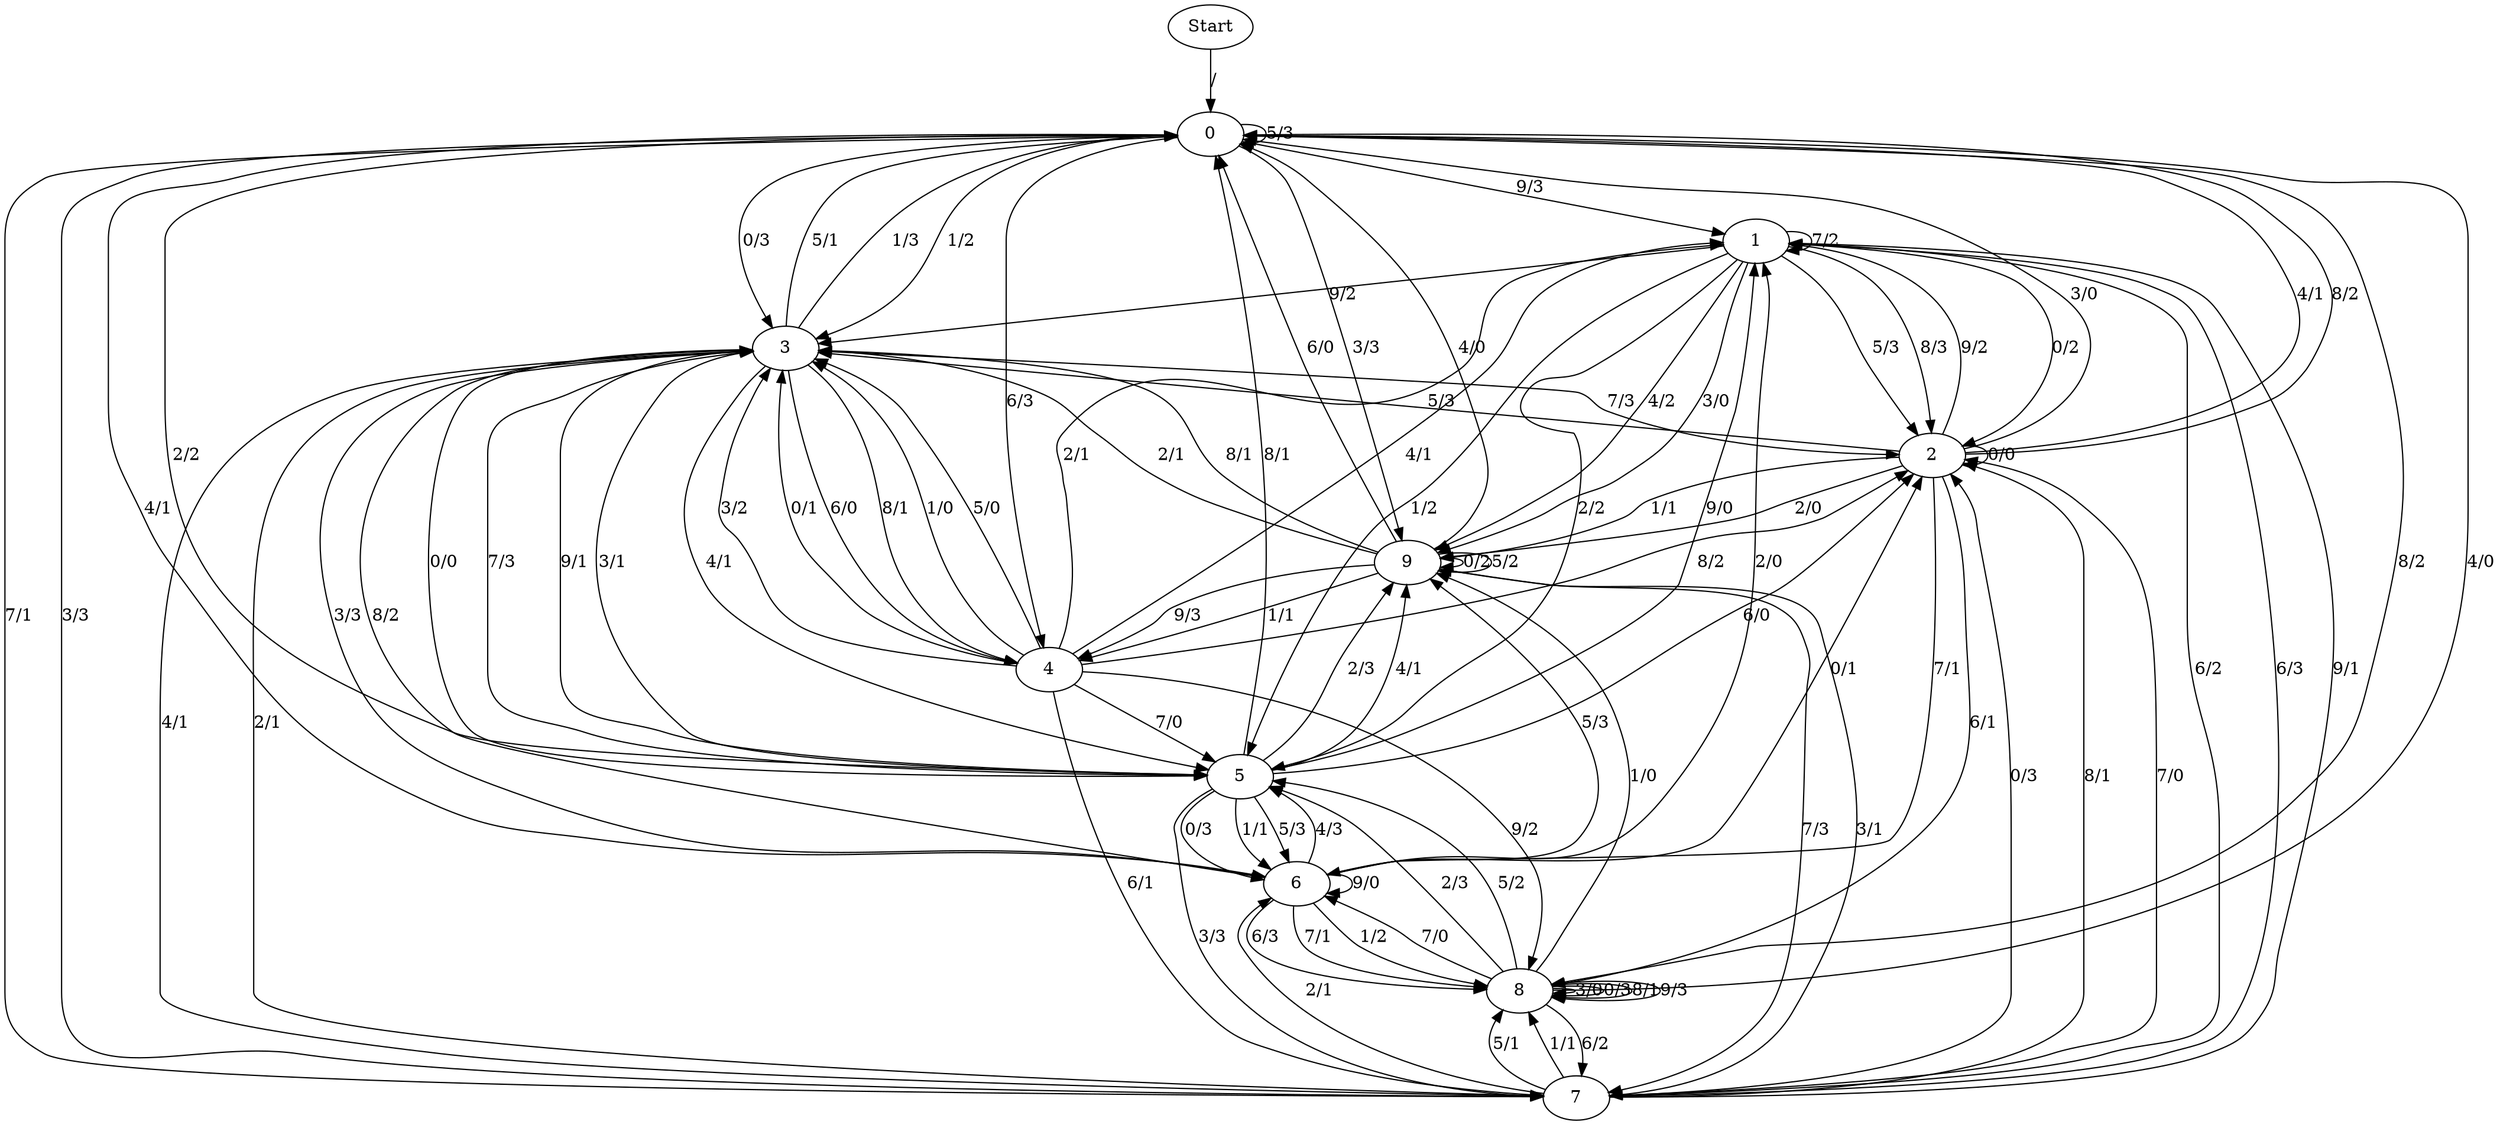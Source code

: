 digraph {
	Start -> 0 [label="/"]
	0 -> 0 [label="5/3"]
	0 -> 1 [label="9/3"]
	0 -> 3 [label="1/2"]
	0 -> 7 [label="7/1"]
	0 -> 8 [label="8/2"]
	0 -> 4 [label="6/3"]
	0 -> 3 [label="0/3"]
	0 -> 5 [label="2/2"]
	0 -> 6 [label="4/1"]
	0 -> 9 [label="3/3"]
	1 -> 5 [label="2/2"]
	1 -> 5 [label="1/2"]
	1 -> 1 [label="7/2"]
	1 -> 9 [label="3/0"]
	1 -> 7 [label="6/2"]
	1 -> 2 [label="8/3"]
	1 -> 2 [label="0/2"]
	1 -> 2 [label="5/3"]
	1 -> 9 [label="4/2"]
	1 -> 3 [label="9/2"]
	9 -> 7 [label="7/3"]
	9 -> 9 [label="0/2"]
	9 -> 3 [label="8/1"]
	9 -> 7 [label="3/1"]
	9 -> 4 [label="1/1"]
	9 -> 0 [label="4/0"]
	9 -> 0 [label="6/0"]
	9 -> 3 [label="2/1"]
	9 -> 9 [label="5/2"]
	9 -> 4 [label="9/3"]
	3 -> 2 [label="7/3"]
	3 -> 7 [label="2/1"]
	3 -> 5 [label="3/1"]
	3 -> 5 [label="9/1"]
	3 -> 0 [label="5/1"]
	3 -> 5 [label="4/1"]
	3 -> 4 [label="8/1"]
	3 -> 5 [label="0/0"]
	3 -> 4 [label="6/0"]
	3 -> 0 [label="1/3"]
	4 -> 3 [label="1/0"]
	4 -> 8 [label="9/2"]
	4 -> 2 [label="8/2"]
	4 -> 1 [label="2/1"]
	4 -> 3 [label="5/0"]
	4 -> 5 [label="7/0"]
	4 -> 3 [label="3/2"]
	4 -> 1 [label="4/1"]
	4 -> 3 [label="0/1"]
	4 -> 7 [label="6/1"]
	7 -> 8 [label="5/1"]
	7 -> 1 [label="6/3"]
	7 -> 2 [label="0/3"]
	7 -> 1 [label="9/1"]
	7 -> 3 [label="4/1"]
	7 -> 2 [label="8/1"]
	7 -> 6 [label="2/1"]
	7 -> 0 [label="3/3"]
	7 -> 2 [label="7/0"]
	7 -> 8 [label="1/1"]
	2 -> 0 [label="4/1"]
	2 -> 0 [label="8/2"]
	2 -> 1 [label="9/2"]
	2 -> 0 [label="3/0"]
	2 -> 3 [label="5/3"]
	2 -> 8 [label="6/1"]
	2 -> 2 [label="0/0"]
	2 -> 9 [label="1/1"]
	2 -> 9 [label="2/0"]
	2 -> 6 [label="7/1"]
	8 -> 5 [label="2/3"]
	8 -> 8 [label="3/0"]
	8 -> 7 [label="6/2"]
	8 -> 6 [label="7/0"]
	8 -> 5 [label="5/2"]
	8 -> 8 [label="0/3"]
	8 -> 0 [label="4/0"]
	8 -> 8 [label="8/1"]
	8 -> 9 [label="1/0"]
	8 -> 8 [label="9/3"]
	5 -> 6 [label="0/3"]
	5 -> 0 [label="8/1"]
	5 -> 3 [label="7/3"]
	5 -> 7 [label="3/3"]
	5 -> 9 [label="4/1"]
	5 -> 9 [label="2/3"]
	5 -> 1 [label="9/0"]
	5 -> 6 [label="1/1"]
	5 -> 6 [label="5/3"]
	5 -> 2 [label="6/0"]
	6 -> 8 [label="1/2"]
	6 -> 3 [label="8/2"]
	6 -> 6 [label="9/0"]
	6 -> 9 [label="5/3"]
	6 -> 5 [label="4/3"]
	6 -> 1 [label="2/0"]
	6 -> 2 [label="0/1"]
	6 -> 8 [label="6/3"]
	6 -> 8 [label="7/1"]
	6 -> 3 [label="3/3"]
}